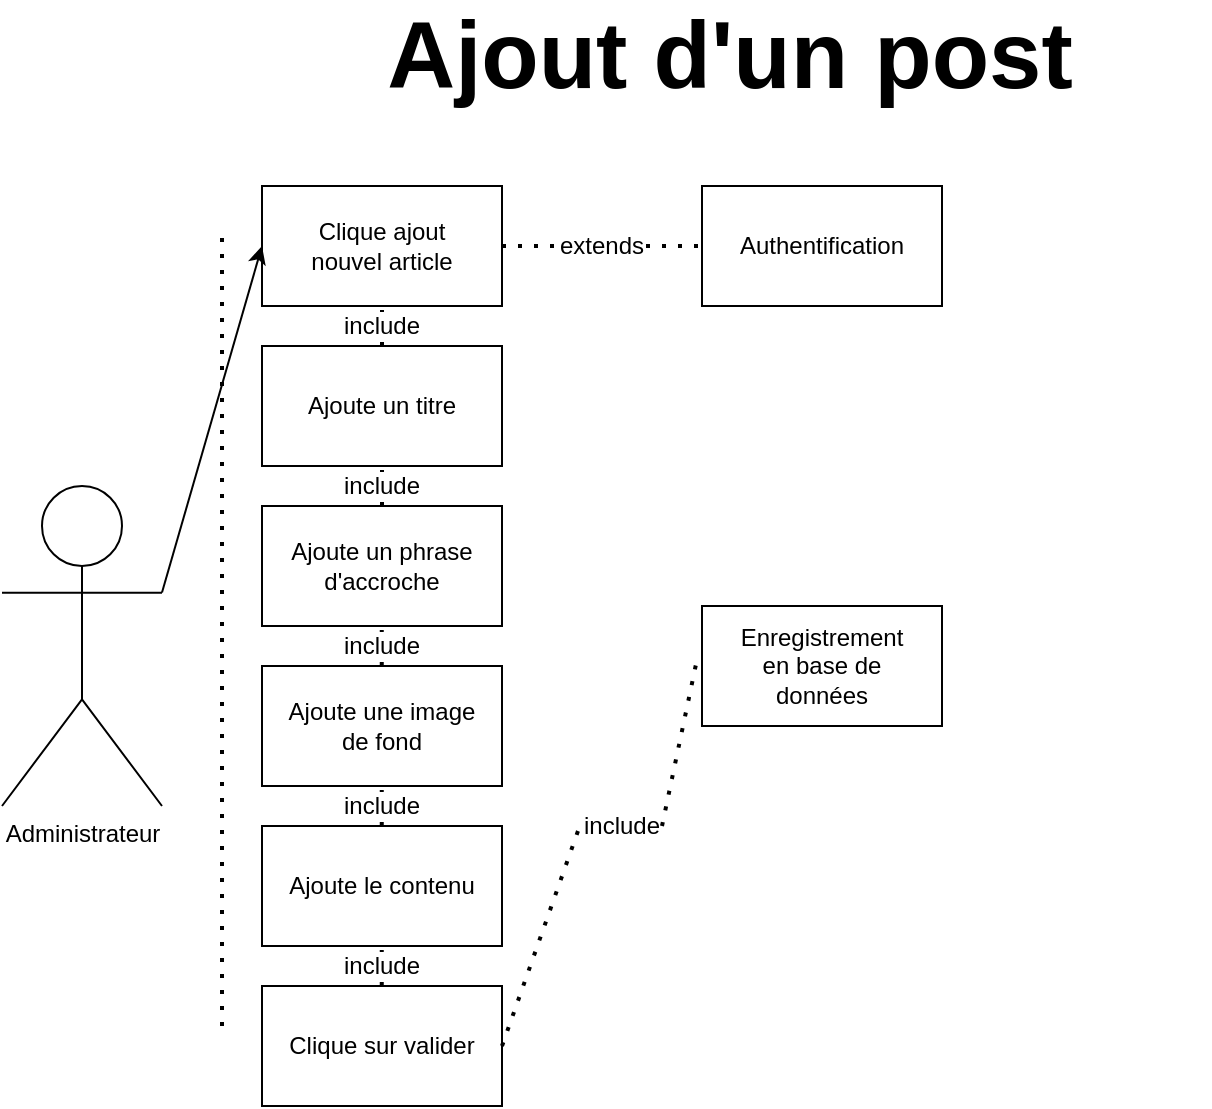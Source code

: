 <mxfile version="14.5.1" type="device"><diagram id="aEk7jQ6VeUkFRPXpGURc" name="Page-1"><mxGraphModel dx="946" dy="672" grid="1" gridSize="10" guides="1" tooltips="1" connect="1" arrows="1" fold="1" page="1" pageScale="1" pageWidth="827" pageHeight="1169" math="0" shadow="0"><root><mxCell id="0"/><mxCell id="1" parent="0"/><mxCell id="Agh8rEx_OnbcZpyI7SeE-5" value="" style="endArrow=none;dashed=1;html=1;dashPattern=1 3;strokeWidth=2;" parent="1" edge="1"><mxGeometry width="50" height="50" relative="1" as="geometry"><mxPoint x="160" y="540" as="sourcePoint"/><mxPoint x="160" y="140" as="targetPoint"/></mxGeometry></mxCell><mxCell id="Agh8rEx_OnbcZpyI7SeE-1" value="&lt;b&gt;&lt;font style=&quot;font-size: 47px&quot;&gt;Ajout d'un post&lt;/font&gt;&lt;/b&gt;" style="text;html=1;strokeColor=none;fillColor=none;align=center;verticalAlign=middle;whiteSpace=wrap;rounded=0;" parent="1" vertex="1"><mxGeometry x="174" y="30" width="480" height="50" as="geometry"/></mxCell><mxCell id="Agh8rEx_OnbcZpyI7SeE-2" value="Administrateur" style="shape=umlActor;verticalLabelPosition=bottom;verticalAlign=top;html=1;outlineConnect=0;" parent="1" vertex="1"><mxGeometry x="50" y="270" width="80" height="160" as="geometry"/></mxCell><mxCell id="Agh8rEx_OnbcZpyI7SeE-9" value="" style="group" parent="1" vertex="1" connectable="0"><mxGeometry x="180" y="120" width="120" height="60" as="geometry"/></mxCell><mxCell id="Agh8rEx_OnbcZpyI7SeE-7" value="" style="rounded=0;whiteSpace=wrap;html=1;" parent="Agh8rEx_OnbcZpyI7SeE-9" vertex="1"><mxGeometry width="120" height="60" as="geometry"/></mxCell><mxCell id="Agh8rEx_OnbcZpyI7SeE-8" value="Clique ajout nouvel article" style="text;html=1;strokeColor=none;fillColor=none;align=center;verticalAlign=middle;whiteSpace=wrap;rounded=0;" parent="Agh8rEx_OnbcZpyI7SeE-9" vertex="1"><mxGeometry x="10" y="10" width="100" height="40" as="geometry"/></mxCell><mxCell id="Agh8rEx_OnbcZpyI7SeE-10" value="" style="group" parent="1" vertex="1" connectable="0"><mxGeometry x="360" y="120" width="120" height="60" as="geometry"/></mxCell><mxCell id="Agh8rEx_OnbcZpyI7SeE-11" value="" style="rounded=0;whiteSpace=wrap;html=1;" parent="Agh8rEx_OnbcZpyI7SeE-10" vertex="1"><mxGeometry x="40" width="120" height="60" as="geometry"/></mxCell><mxCell id="Agh8rEx_OnbcZpyI7SeE-12" value="Authentification" style="text;html=1;strokeColor=none;fillColor=none;align=center;verticalAlign=middle;whiteSpace=wrap;rounded=0;" parent="Agh8rEx_OnbcZpyI7SeE-10" vertex="1"><mxGeometry x="50" y="10" width="100" height="40" as="geometry"/></mxCell><mxCell id="Agh8rEx_OnbcZpyI7SeE-13" value="" style="endArrow=none;dashed=1;html=1;dashPattern=1 3;strokeWidth=2;exitX=1;exitY=0.5;exitDx=0;exitDy=0;" parent="1" source="Agh8rEx_OnbcZpyI7SeE-7" edge="1"><mxGeometry width="50" height="50" relative="1" as="geometry"><mxPoint x="310" y="180" as="sourcePoint"/><mxPoint x="400" y="150" as="targetPoint"/></mxGeometry></mxCell><mxCell id="Agh8rEx_OnbcZpyI7SeE-14" value="extends" style="text;html=1;strokeColor=none;fillColor=none;align=center;verticalAlign=middle;whiteSpace=wrap;rounded=0;labelBackgroundColor=#ffffff;" parent="1" vertex="1"><mxGeometry x="330" y="140" width="40" height="20" as="geometry"/></mxCell><mxCell id="Agh8rEx_OnbcZpyI7SeE-15" value="" style="group" parent="1" vertex="1" connectable="0"><mxGeometry x="180" y="200" width="120" height="60" as="geometry"/></mxCell><mxCell id="Agh8rEx_OnbcZpyI7SeE-16" value="" style="rounded=0;whiteSpace=wrap;html=1;" parent="Agh8rEx_OnbcZpyI7SeE-15" vertex="1"><mxGeometry width="120" height="60" as="geometry"/></mxCell><mxCell id="Agh8rEx_OnbcZpyI7SeE-17" value="Ajoute un titre" style="text;html=1;strokeColor=none;fillColor=none;align=center;verticalAlign=middle;whiteSpace=wrap;rounded=0;" parent="Agh8rEx_OnbcZpyI7SeE-15" vertex="1"><mxGeometry x="10" y="10" width="100" height="40" as="geometry"/></mxCell><mxCell id="Agh8rEx_OnbcZpyI7SeE-18" value="" style="group" parent="1" vertex="1" connectable="0"><mxGeometry x="180" y="280" width="120" height="60" as="geometry"/></mxCell><mxCell id="Agh8rEx_OnbcZpyI7SeE-19" value="" style="rounded=0;whiteSpace=wrap;html=1;" parent="Agh8rEx_OnbcZpyI7SeE-18" vertex="1"><mxGeometry width="120" height="60" as="geometry"/></mxCell><mxCell id="Agh8rEx_OnbcZpyI7SeE-20" value="Ajoute un phrase d'accroche" style="text;html=1;strokeColor=none;fillColor=none;align=center;verticalAlign=middle;whiteSpace=wrap;rounded=0;" parent="Agh8rEx_OnbcZpyI7SeE-18" vertex="1"><mxGeometry x="10" y="10" width="100" height="40" as="geometry"/></mxCell><mxCell id="Agh8rEx_OnbcZpyI7SeE-21" value="" style="group" parent="1" vertex="1" connectable="0"><mxGeometry x="180" y="360" width="120" height="60" as="geometry"/></mxCell><mxCell id="Agh8rEx_OnbcZpyI7SeE-22" value="" style="rounded=0;whiteSpace=wrap;html=1;" parent="Agh8rEx_OnbcZpyI7SeE-21" vertex="1"><mxGeometry width="120" height="60" as="geometry"/></mxCell><mxCell id="Agh8rEx_OnbcZpyI7SeE-23" value="Ajoute une image de fond" style="text;html=1;strokeColor=none;fillColor=none;align=center;verticalAlign=middle;whiteSpace=wrap;rounded=0;" parent="Agh8rEx_OnbcZpyI7SeE-21" vertex="1"><mxGeometry x="10" y="10" width="100" height="40" as="geometry"/></mxCell><mxCell id="Agh8rEx_OnbcZpyI7SeE-24" value="" style="group" parent="1" vertex="1" connectable="0"><mxGeometry x="180" y="440" width="120" height="60" as="geometry"/></mxCell><mxCell id="Agh8rEx_OnbcZpyI7SeE-25" value="" style="rounded=0;whiteSpace=wrap;html=1;" parent="Agh8rEx_OnbcZpyI7SeE-24" vertex="1"><mxGeometry width="120" height="60" as="geometry"/></mxCell><mxCell id="Agh8rEx_OnbcZpyI7SeE-26" value="Ajoute le contenu" style="text;html=1;strokeColor=none;fillColor=none;align=center;verticalAlign=middle;whiteSpace=wrap;rounded=0;" parent="Agh8rEx_OnbcZpyI7SeE-24" vertex="1"><mxGeometry x="10" y="10" width="100" height="40" as="geometry"/></mxCell><mxCell id="Agh8rEx_OnbcZpyI7SeE-36" value="" style="group" parent="1" vertex="1" connectable="0"><mxGeometry x="180" y="520" width="120" height="60" as="geometry"/></mxCell><mxCell id="Agh8rEx_OnbcZpyI7SeE-37" value="" style="rounded=0;whiteSpace=wrap;html=1;" parent="Agh8rEx_OnbcZpyI7SeE-36" vertex="1"><mxGeometry width="120" height="60" as="geometry"/></mxCell><mxCell id="Agh8rEx_OnbcZpyI7SeE-38" value="Clique sur valider" style="text;html=1;strokeColor=none;fillColor=none;align=center;verticalAlign=middle;whiteSpace=wrap;rounded=0;" parent="Agh8rEx_OnbcZpyI7SeE-36" vertex="1"><mxGeometry x="10" y="10" width="100" height="40" as="geometry"/></mxCell><mxCell id="Agh8rEx_OnbcZpyI7SeE-40" value="" style="group" parent="1" vertex="1" connectable="0"><mxGeometry x="400" y="330" width="120" height="60" as="geometry"/></mxCell><mxCell id="Agh8rEx_OnbcZpyI7SeE-41" value="" style="rounded=0;whiteSpace=wrap;html=1;" parent="Agh8rEx_OnbcZpyI7SeE-40" vertex="1"><mxGeometry width="120" height="60" as="geometry"/></mxCell><mxCell id="Agh8rEx_OnbcZpyI7SeE-42" value="Enregistrement en base de données" style="text;html=1;strokeColor=none;fillColor=none;align=center;verticalAlign=middle;whiteSpace=wrap;rounded=0;" parent="Agh8rEx_OnbcZpyI7SeE-40" vertex="1"><mxGeometry x="10" y="10" width="100" height="40" as="geometry"/></mxCell><mxCell id="OeAqo3P5K0IFTFTi7m4B-1" value="" style="endArrow=none;dashed=1;html=1;dashPattern=1 3;strokeWidth=2;entryX=0.5;entryY=1;entryDx=0;entryDy=0;exitX=0.5;exitY=0;exitDx=0;exitDy=0;" parent="1" source="Agh8rEx_OnbcZpyI7SeE-16" target="Agh8rEx_OnbcZpyI7SeE-7" edge="1"><mxGeometry width="50" height="50" relative="1" as="geometry"><mxPoint x="330" y="270" as="sourcePoint"/><mxPoint x="380" y="220" as="targetPoint"/></mxGeometry></mxCell><mxCell id="OeAqo3P5K0IFTFTi7m4B-2" value="include" style="text;html=1;strokeColor=none;fillColor=none;align=center;verticalAlign=middle;whiteSpace=wrap;rounded=0;labelBackgroundColor=#ffffff;" parent="1" vertex="1"><mxGeometry x="220" y="180" width="40" height="20" as="geometry"/></mxCell><mxCell id="OeAqo3P5K0IFTFTi7m4B-3" value="" style="endArrow=none;dashed=1;html=1;dashPattern=1 3;strokeWidth=2;entryX=0.5;entryY=1;entryDx=0;entryDy=0;exitX=0.5;exitY=0;exitDx=0;exitDy=0;" parent="1" source="Agh8rEx_OnbcZpyI7SeE-19" target="Agh8rEx_OnbcZpyI7SeE-16" edge="1"><mxGeometry width="50" height="50" relative="1" as="geometry"><mxPoint x="220" y="310" as="sourcePoint"/><mxPoint x="270" y="260" as="targetPoint"/></mxGeometry></mxCell><mxCell id="OeAqo3P5K0IFTFTi7m4B-4" value="" style="endArrow=none;dashed=1;html=1;dashPattern=1 3;strokeWidth=2;entryX=0.5;entryY=1;entryDx=0;entryDy=0;exitX=0.5;exitY=0;exitDx=0;exitDy=0;" parent="1" edge="1"><mxGeometry width="50" height="50" relative="1" as="geometry"><mxPoint x="239.88" y="360" as="sourcePoint"/><mxPoint x="239.88" y="340" as="targetPoint"/></mxGeometry></mxCell><mxCell id="OeAqo3P5K0IFTFTi7m4B-5" value="" style="endArrow=none;dashed=1;html=1;dashPattern=1 3;strokeWidth=2;entryX=0.5;entryY=1;entryDx=0;entryDy=0;exitX=0.5;exitY=0;exitDx=0;exitDy=0;" parent="1" edge="1"><mxGeometry width="50" height="50" relative="1" as="geometry"><mxPoint x="239.88" y="440" as="sourcePoint"/><mxPoint x="239.88" y="420" as="targetPoint"/></mxGeometry></mxCell><mxCell id="OeAqo3P5K0IFTFTi7m4B-6" value="" style="endArrow=none;dashed=1;html=1;dashPattern=1 3;strokeWidth=2;entryX=0.5;entryY=1;entryDx=0;entryDy=0;exitX=0.5;exitY=0;exitDx=0;exitDy=0;" parent="1" edge="1"><mxGeometry width="50" height="50" relative="1" as="geometry"><mxPoint x="239.88" y="520" as="sourcePoint"/><mxPoint x="239.88" y="500" as="targetPoint"/></mxGeometry></mxCell><mxCell id="OeAqo3P5K0IFTFTi7m4B-7" value="include" style="text;html=1;strokeColor=none;fillColor=none;align=center;verticalAlign=middle;whiteSpace=wrap;rounded=0;labelBackgroundColor=#ffffff;" parent="1" vertex="1"><mxGeometry x="220" y="260" width="40" height="20" as="geometry"/></mxCell><mxCell id="OeAqo3P5K0IFTFTi7m4B-8" value="include" style="text;html=1;strokeColor=none;fillColor=none;align=center;verticalAlign=middle;whiteSpace=wrap;rounded=0;labelBackgroundColor=#ffffff;" parent="1" vertex="1"><mxGeometry x="220" y="340" width="40" height="20" as="geometry"/></mxCell><mxCell id="OeAqo3P5K0IFTFTi7m4B-9" value="include" style="text;html=1;strokeColor=none;fillColor=none;align=center;verticalAlign=middle;whiteSpace=wrap;rounded=0;labelBackgroundColor=#ffffff;" parent="1" vertex="1"><mxGeometry x="220" y="420" width="40" height="20" as="geometry"/></mxCell><mxCell id="OeAqo3P5K0IFTFTi7m4B-10" value="include" style="text;html=1;strokeColor=none;fillColor=none;align=center;verticalAlign=middle;whiteSpace=wrap;rounded=0;labelBackgroundColor=#ffffff;" parent="1" vertex="1"><mxGeometry x="220" y="500" width="40" height="20" as="geometry"/></mxCell><mxCell id="OeAqo3P5K0IFTFTi7m4B-11" value="" style="endArrow=none;dashed=1;html=1;dashPattern=1 3;strokeWidth=2;entryX=-0.024;entryY=0.476;entryDx=0;entryDy=0;entryPerimeter=0;exitX=1;exitY=0.5;exitDx=0;exitDy=0;" parent="1" source="OeAqo3P5K0IFTFTi7m4B-12" target="Agh8rEx_OnbcZpyI7SeE-41" edge="1"><mxGeometry width="50" height="50" relative="1" as="geometry"><mxPoint x="340" y="610" as="sourcePoint"/><mxPoint x="390" y="560" as="targetPoint"/></mxGeometry></mxCell><mxCell id="OeAqo3P5K0IFTFTi7m4B-12" value="include" style="text;html=1;strokeColor=none;fillColor=none;align=center;verticalAlign=middle;whiteSpace=wrap;rounded=0;labelBackgroundColor=#ffffff;" parent="1" vertex="1"><mxGeometry x="340" y="430" width="40" height="20" as="geometry"/></mxCell><mxCell id="OeAqo3P5K0IFTFTi7m4B-14" value="" style="endArrow=none;dashed=1;html=1;dashPattern=1 3;strokeWidth=2;entryX=-0.024;entryY=0.476;entryDx=0;entryDy=0;entryPerimeter=0;exitX=1;exitY=0.5;exitDx=0;exitDy=0;" parent="1" source="Agh8rEx_OnbcZpyI7SeE-37" target="OeAqo3P5K0IFTFTi7m4B-12" edge="1"><mxGeometry width="50" height="50" relative="1" as="geometry"><mxPoint x="300" y="550" as="sourcePoint"/><mxPoint x="397.12" y="358.56" as="targetPoint"/></mxGeometry></mxCell><mxCell id="hN5PQn6q_1HzJw17HKSB-1" value="" style="endArrow=classic;html=1;entryX=0;entryY=0.5;entryDx=0;entryDy=0;exitX=1;exitY=0.333;exitDx=0;exitDy=0;exitPerimeter=0;labelBackgroundColor=none;labelBorderColor=none;" parent="1" source="Agh8rEx_OnbcZpyI7SeE-2" target="Agh8rEx_OnbcZpyI7SeE-7" edge="1"><mxGeometry width="50" height="50" relative="1" as="geometry"><mxPoint x="130" y="300" as="sourcePoint"/><mxPoint x="180" y="250" as="targetPoint"/></mxGeometry></mxCell></root></mxGraphModel></diagram></mxfile>